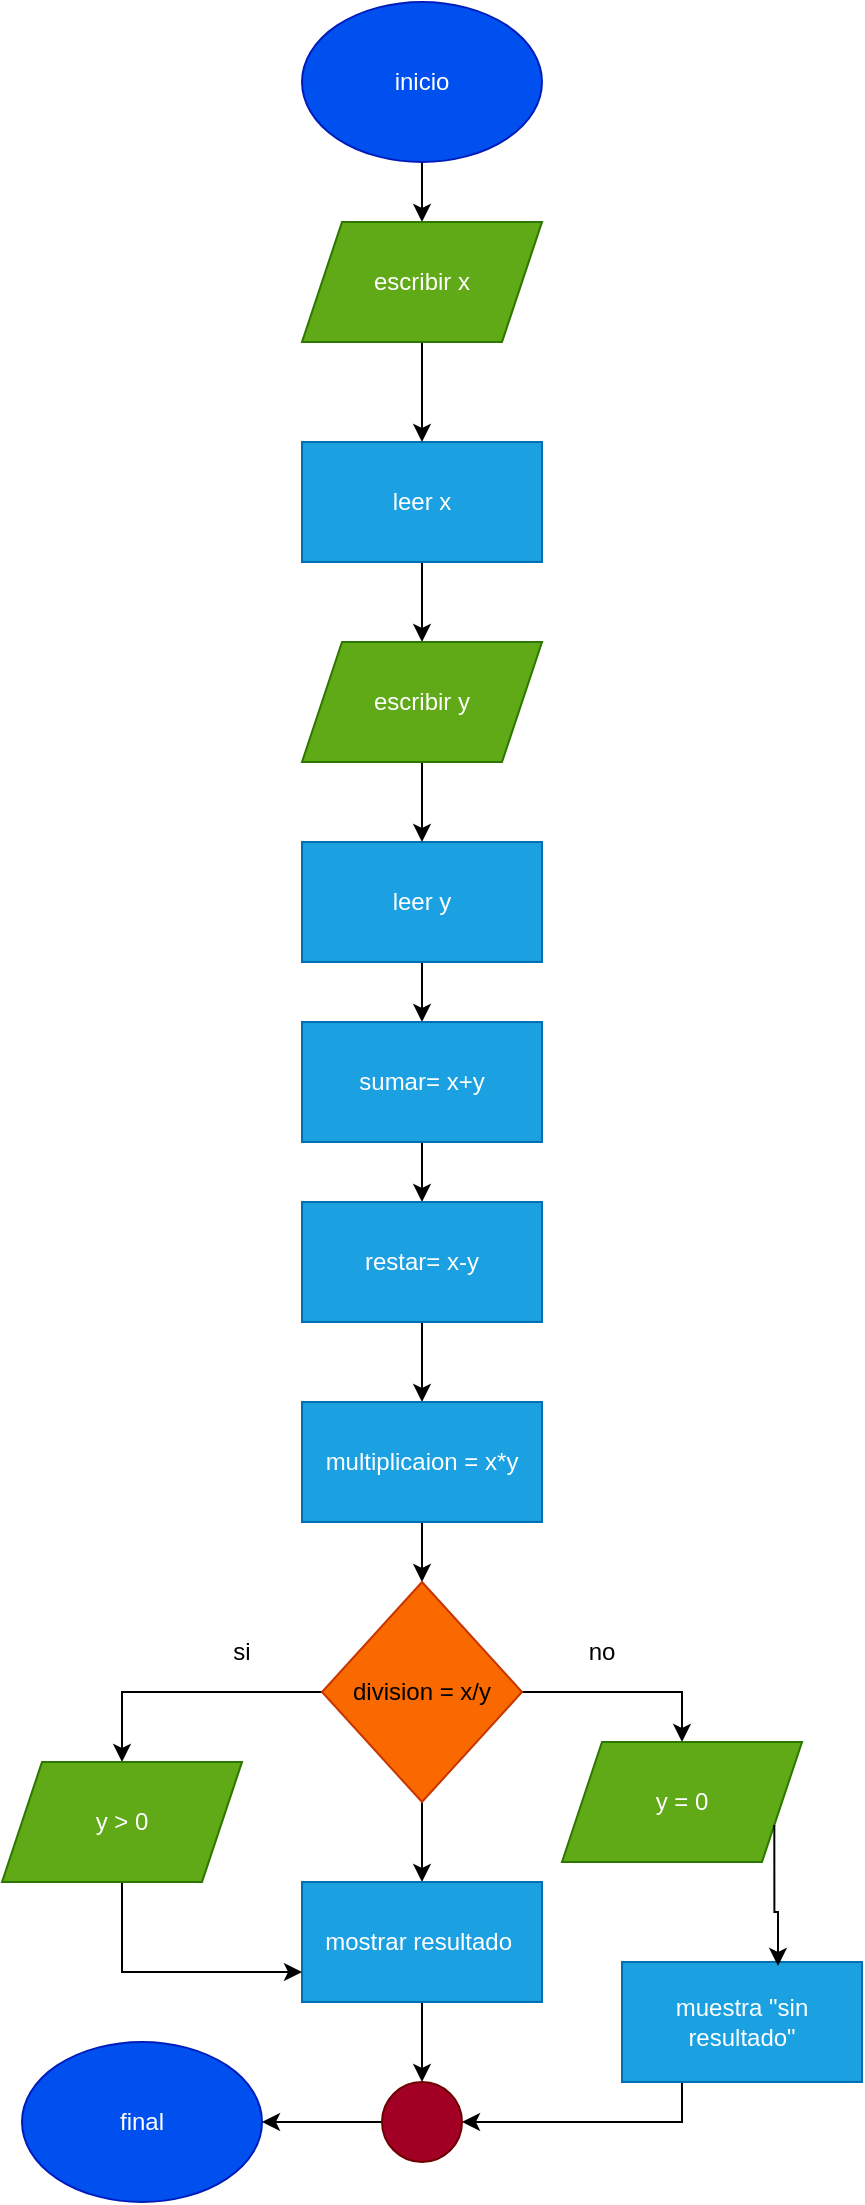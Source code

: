 <mxfile version="22.0.0" type="device">
  <diagram name="Página-1" id="6-vhDx6SiPgTDxBS-Kum">
    <mxGraphModel dx="1418" dy="820" grid="1" gridSize="10" guides="1" tooltips="1" connect="1" arrows="1" fold="1" page="1" pageScale="1" pageWidth="827" pageHeight="1169" math="0" shadow="0">
      <root>
        <mxCell id="0" />
        <mxCell id="1" parent="0" />
        <mxCell id="Y3d-2uZiigB5islRFHQN-8" value="" style="edgeStyle=orthogonalEdgeStyle;rounded=0;orthogonalLoop=1;jettySize=auto;html=1;" parent="1" source="Y3d-2uZiigB5islRFHQN-1" target="Y3d-2uZiigB5islRFHQN-5" edge="1">
          <mxGeometry relative="1" as="geometry" />
        </mxCell>
        <mxCell id="Y3d-2uZiigB5islRFHQN-1" value="inicio" style="ellipse;whiteSpace=wrap;html=1;fillColor=#0050ef;fontColor=#ffffff;strokeColor=#001DBC;" parent="1" vertex="1">
          <mxGeometry x="210" y="20" width="120" height="80" as="geometry" />
        </mxCell>
        <mxCell id="Y3d-2uZiigB5islRFHQN-2" value="final" style="ellipse;whiteSpace=wrap;html=1;fillColor=#0050ef;fontColor=#ffffff;strokeColor=#001DBC;" parent="1" vertex="1">
          <mxGeometry x="70" y="1040" width="120" height="80" as="geometry" />
        </mxCell>
        <mxCell id="Y3d-2uZiigB5islRFHQN-10" value="" style="edgeStyle=orthogonalEdgeStyle;rounded=0;orthogonalLoop=1;jettySize=auto;html=1;" parent="1" source="Y3d-2uZiigB5islRFHQN-3" target="Y3d-2uZiigB5islRFHQN-7" edge="1">
          <mxGeometry relative="1" as="geometry" />
        </mxCell>
        <mxCell id="Y3d-2uZiigB5islRFHQN-3" value="leer x" style="rounded=0;whiteSpace=wrap;html=1;fillColor=#1ba1e2;fontColor=#ffffff;strokeColor=#006EAF;" parent="1" vertex="1">
          <mxGeometry x="210" y="240" width="120" height="60" as="geometry" />
        </mxCell>
        <mxCell id="Y3d-2uZiigB5islRFHQN-16" value="" style="edgeStyle=orthogonalEdgeStyle;rounded=0;orthogonalLoop=1;jettySize=auto;html=1;" parent="1" source="Y3d-2uZiigB5islRFHQN-4" target="Y3d-2uZiigB5islRFHQN-12" edge="1">
          <mxGeometry relative="1" as="geometry" />
        </mxCell>
        <mxCell id="Y3d-2uZiigB5islRFHQN-4" value="leer y" style="rounded=0;whiteSpace=wrap;html=1;fillColor=#1ba1e2;fontColor=#ffffff;strokeColor=#006EAF;" parent="1" vertex="1">
          <mxGeometry x="210" y="440" width="120" height="60" as="geometry" />
        </mxCell>
        <mxCell id="Y3d-2uZiigB5islRFHQN-9" value="" style="edgeStyle=orthogonalEdgeStyle;rounded=0;orthogonalLoop=1;jettySize=auto;html=1;" parent="1" source="Y3d-2uZiigB5islRFHQN-5" target="Y3d-2uZiigB5islRFHQN-3" edge="1">
          <mxGeometry relative="1" as="geometry" />
        </mxCell>
        <mxCell id="Y3d-2uZiigB5islRFHQN-5" value="escribir x" style="shape=parallelogram;perimeter=parallelogramPerimeter;whiteSpace=wrap;html=1;fixedSize=1;fillColor=#60a917;fontColor=#ffffff;strokeColor=#2D7600;" parent="1" vertex="1">
          <mxGeometry x="210" y="130" width="120" height="60" as="geometry" />
        </mxCell>
        <mxCell id="Y3d-2uZiigB5islRFHQN-11" value="" style="edgeStyle=orthogonalEdgeStyle;rounded=0;orthogonalLoop=1;jettySize=auto;html=1;" parent="1" source="Y3d-2uZiigB5islRFHQN-7" target="Y3d-2uZiigB5islRFHQN-4" edge="1">
          <mxGeometry relative="1" as="geometry" />
        </mxCell>
        <mxCell id="Y3d-2uZiigB5islRFHQN-7" value="escribir y" style="shape=parallelogram;perimeter=parallelogramPerimeter;whiteSpace=wrap;html=1;fixedSize=1;fillColor=#60a917;fontColor=#ffffff;strokeColor=#2D7600;" parent="1" vertex="1">
          <mxGeometry x="210" y="340" width="120" height="60" as="geometry" />
        </mxCell>
        <mxCell id="Y3d-2uZiigB5islRFHQN-17" value="" style="edgeStyle=orthogonalEdgeStyle;rounded=0;orthogonalLoop=1;jettySize=auto;html=1;" parent="1" source="Y3d-2uZiigB5islRFHQN-12" target="Y3d-2uZiigB5islRFHQN-13" edge="1">
          <mxGeometry relative="1" as="geometry" />
        </mxCell>
        <mxCell id="Y3d-2uZiigB5islRFHQN-12" value="sumar= x+y" style="rounded=0;whiteSpace=wrap;html=1;fillColor=#1ba1e2;fontColor=#ffffff;strokeColor=#006EAF;" parent="1" vertex="1">
          <mxGeometry x="210" y="530" width="120" height="60" as="geometry" />
        </mxCell>
        <mxCell id="Y3d-2uZiigB5islRFHQN-18" value="" style="edgeStyle=orthogonalEdgeStyle;rounded=0;orthogonalLoop=1;jettySize=auto;html=1;" parent="1" source="Y3d-2uZiigB5islRFHQN-13" target="Y3d-2uZiigB5islRFHQN-14" edge="1">
          <mxGeometry relative="1" as="geometry" />
        </mxCell>
        <mxCell id="Y3d-2uZiigB5islRFHQN-13" value="restar= x-y" style="rounded=0;whiteSpace=wrap;html=1;fillColor=#1ba1e2;fontColor=#ffffff;strokeColor=#006EAF;" parent="1" vertex="1">
          <mxGeometry x="210" y="620" width="120" height="60" as="geometry" />
        </mxCell>
        <mxCell id="Y3d-2uZiigB5islRFHQN-19" value="" style="edgeStyle=orthogonalEdgeStyle;rounded=0;orthogonalLoop=1;jettySize=auto;html=1;" parent="1" source="Y3d-2uZiigB5islRFHQN-14" target="Y3d-2uZiigB5islRFHQN-15" edge="1">
          <mxGeometry relative="1" as="geometry" />
        </mxCell>
        <mxCell id="Y3d-2uZiigB5islRFHQN-14" value="multiplicaion = x*y" style="rounded=0;whiteSpace=wrap;html=1;fillColor=#1ba1e2;fontColor=#ffffff;strokeColor=#006EAF;" parent="1" vertex="1">
          <mxGeometry x="210" y="720" width="120" height="60" as="geometry" />
        </mxCell>
        <mxCell id="Y3d-2uZiigB5islRFHQN-25" style="edgeStyle=orthogonalEdgeStyle;rounded=0;orthogonalLoop=1;jettySize=auto;html=1;exitX=0;exitY=0.5;exitDx=0;exitDy=0;entryX=0.5;entryY=0;entryDx=0;entryDy=0;" parent="1" source="Y3d-2uZiigB5islRFHQN-15" target="Y3d-2uZiigB5islRFHQN-21" edge="1">
          <mxGeometry relative="1" as="geometry" />
        </mxCell>
        <mxCell id="Y3d-2uZiigB5islRFHQN-29" value="" style="edgeStyle=orthogonalEdgeStyle;rounded=0;orthogonalLoop=1;jettySize=auto;html=1;" parent="1" source="Y3d-2uZiigB5islRFHQN-15" target="Y3d-2uZiigB5islRFHQN-20" edge="1">
          <mxGeometry relative="1" as="geometry" />
        </mxCell>
        <mxCell id="Y3d-2uZiigB5islRFHQN-30" style="edgeStyle=orthogonalEdgeStyle;rounded=0;orthogonalLoop=1;jettySize=auto;html=1;exitX=1;exitY=0.5;exitDx=0;exitDy=0;entryX=0.5;entryY=0;entryDx=0;entryDy=0;" parent="1" source="Y3d-2uZiigB5islRFHQN-15" target="Y3d-2uZiigB5islRFHQN-26" edge="1">
          <mxGeometry relative="1" as="geometry" />
        </mxCell>
        <mxCell id="Y3d-2uZiigB5islRFHQN-15" value="division = x/y" style="rhombus;whiteSpace=wrap;html=1;fillColor=#fa6800;fontColor=#000000;strokeColor=#C73500;" parent="1" vertex="1">
          <mxGeometry x="220" y="810" width="100" height="110" as="geometry" />
        </mxCell>
        <mxCell id="Y3d-2uZiigB5islRFHQN-33" value="" style="edgeStyle=orthogonalEdgeStyle;rounded=0;orthogonalLoop=1;jettySize=auto;html=1;" parent="1" source="Y3d-2uZiigB5islRFHQN-20" target="Y3d-2uZiigB5islRFHQN-32" edge="1">
          <mxGeometry relative="1" as="geometry" />
        </mxCell>
        <mxCell id="Y3d-2uZiigB5islRFHQN-20" value="mostrar resultado&amp;nbsp;" style="rounded=0;whiteSpace=wrap;html=1;fillColor=#1ba1e2;fontColor=#ffffff;strokeColor=#006EAF;" parent="1" vertex="1">
          <mxGeometry x="210" y="960" width="120" height="60" as="geometry" />
        </mxCell>
        <mxCell id="Y3d-2uZiigB5islRFHQN-22" style="edgeStyle=orthogonalEdgeStyle;rounded=0;orthogonalLoop=1;jettySize=auto;html=1;exitX=0.5;exitY=1;exitDx=0;exitDy=0;entryX=0;entryY=0.75;entryDx=0;entryDy=0;" parent="1" source="Y3d-2uZiigB5islRFHQN-21" target="Y3d-2uZiigB5islRFHQN-20" edge="1">
          <mxGeometry relative="1" as="geometry" />
        </mxCell>
        <mxCell id="Y3d-2uZiigB5islRFHQN-21" value="y &amp;gt; 0" style="shape=parallelogram;perimeter=parallelogramPerimeter;whiteSpace=wrap;html=1;fixedSize=1;fillColor=#60a917;fontColor=#ffffff;strokeColor=#2D7600;" parent="1" vertex="1">
          <mxGeometry x="60" y="900" width="120" height="60" as="geometry" />
        </mxCell>
        <mxCell id="Y3d-2uZiigB5islRFHQN-24" value="si" style="text;html=1;strokeColor=none;fillColor=none;align=center;verticalAlign=middle;whiteSpace=wrap;rounded=0;" parent="1" vertex="1">
          <mxGeometry x="150" y="830" width="60" height="30" as="geometry" />
        </mxCell>
        <mxCell id="Y3d-2uZiigB5islRFHQN-26" value="y = 0" style="shape=parallelogram;perimeter=parallelogramPerimeter;whiteSpace=wrap;html=1;fixedSize=1;fillColor=#60a917;fontColor=#ffffff;strokeColor=#2D7600;" parent="1" vertex="1">
          <mxGeometry x="340" y="890" width="120" height="60" as="geometry" />
        </mxCell>
        <mxCell id="Y3d-2uZiigB5islRFHQN-34" style="edgeStyle=orthogonalEdgeStyle;rounded=0;orthogonalLoop=1;jettySize=auto;html=1;exitX=0.25;exitY=1;exitDx=0;exitDy=0;" parent="1" source="Y3d-2uZiigB5islRFHQN-31" target="Y3d-2uZiigB5islRFHQN-32" edge="1">
          <mxGeometry relative="1" as="geometry">
            <Array as="points">
              <mxPoint x="400" y="1080" />
            </Array>
          </mxGeometry>
        </mxCell>
        <mxCell id="Y3d-2uZiigB5islRFHQN-31" value="muestra &quot;sin resultado&quot;" style="rounded=0;whiteSpace=wrap;html=1;fillColor=#1ba1e2;fontColor=#ffffff;strokeColor=#006EAF;" parent="1" vertex="1">
          <mxGeometry x="370" y="1000" width="120" height="60" as="geometry" />
        </mxCell>
        <mxCell id="Y3d-2uZiigB5islRFHQN-35" value="" style="edgeStyle=orthogonalEdgeStyle;rounded=0;orthogonalLoop=1;jettySize=auto;html=1;" parent="1" source="Y3d-2uZiigB5islRFHQN-32" target="Y3d-2uZiigB5islRFHQN-2" edge="1">
          <mxGeometry relative="1" as="geometry" />
        </mxCell>
        <mxCell id="Y3d-2uZiigB5islRFHQN-32" value="" style="ellipse;whiteSpace=wrap;html=1;aspect=fixed;fillColor=#a20025;fontColor=#ffffff;strokeColor=#6F0000;" parent="1" vertex="1">
          <mxGeometry x="250" y="1060" width="40" height="40" as="geometry" />
        </mxCell>
        <mxCell id="60xmwfZjqkq6AVnjPbLJ-1" style="edgeStyle=orthogonalEdgeStyle;rounded=0;orthogonalLoop=1;jettySize=auto;html=1;exitX=1;exitY=0.75;exitDx=0;exitDy=0;entryX=0.65;entryY=0.033;entryDx=0;entryDy=0;entryPerimeter=0;" parent="1" source="Y3d-2uZiigB5islRFHQN-26" target="Y3d-2uZiigB5islRFHQN-31" edge="1">
          <mxGeometry relative="1" as="geometry" />
        </mxCell>
        <mxCell id="tZVg79W2guJMiYhEuM7j-1" value="no" style="text;html=1;strokeColor=none;fillColor=none;align=center;verticalAlign=middle;whiteSpace=wrap;rounded=0;" vertex="1" parent="1">
          <mxGeometry x="330" y="830" width="60" height="30" as="geometry" />
        </mxCell>
      </root>
    </mxGraphModel>
  </diagram>
</mxfile>
